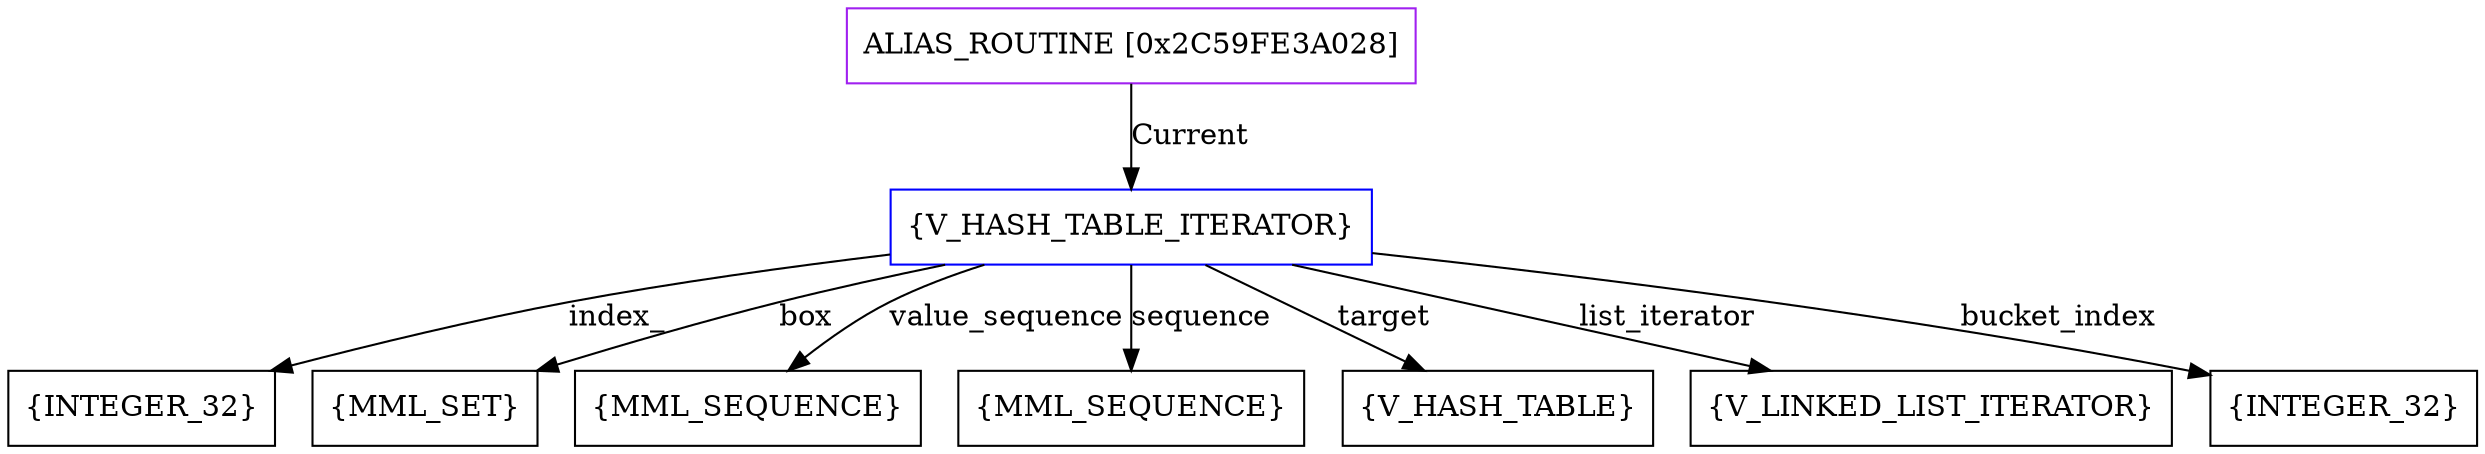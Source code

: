digraph g {
	node [shape=box]
	b1[color=purple label=<ALIAS_ROUTINE [0x2C59FE3A028]>]
	b2[color=blue label=<{V_HASH_TABLE_ITERATOR}>]
	b3[label=<{INTEGER_32}>]
	b4[label=<{MML_SET}>]
	b5[label=<{MML_SEQUENCE}>]
	b6[label=<{MML_SEQUENCE}>]
	b7[label=<{V_HASH_TABLE}>]
	b8[label=<{V_LINKED_LIST_ITERATOR}>]
	b9[label=<{INTEGER_32}>]
	b1->b2[label=<Current>]
	b2->b3[label=<index_>]
	b2->b4[label=<box>]
	b2->b5[label=<value_sequence>]
	b2->b6[label=<sequence>]
	b2->b7[label=<target>]
	b2->b8[label=<list_iterator>]
	b2->b9[label=<bucket_index>]
}

